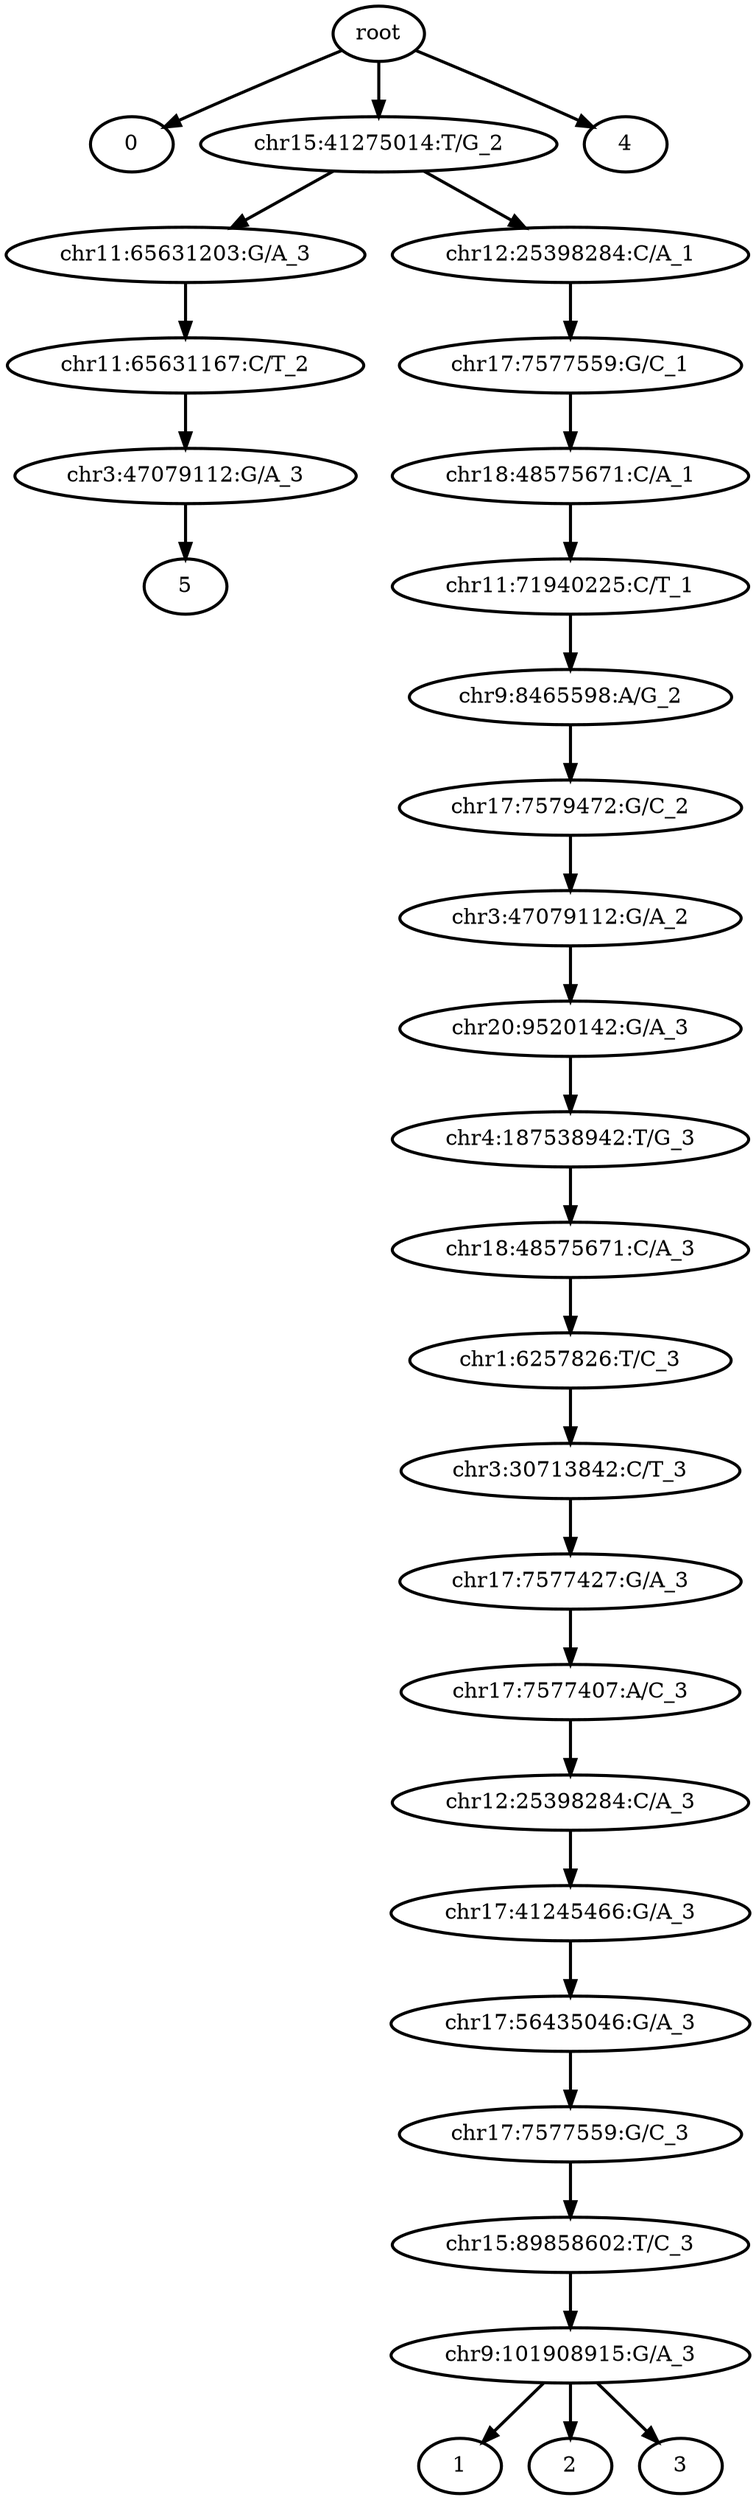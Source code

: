 digraph N {
	overlap="false"
	rankdir="TB"
	0 [label="root", style="bold"];
	1 [label="0", style="bold"];
	2 [label="chr15:41275014:T/G_2", style="bold"];
	3 [label="1", style="bold"];
	4 [label="2", style="bold"];
	5 [label="3", style="bold"];
	6 [label="4", style="bold"];
	7 [label="chr11:65631203:G/A_3", style="bold"];
	8 [label="chr11:65631167:C/T_2", style="bold"];
	9 [label="chr3:47079112:G/A_3", style="bold"];
	10 [label="5", style="bold"];
	11 [label="chr9:8465598:A/G_2", style="bold"];
	12 [label="chr17:7579472:G/C_2", style="bold"];
	13 [label="chr3:47079112:G/A_2", style="bold"];
	14 [label="chr20:9520142:G/A_3", style="bold"];
	15 [label="chr4:187538942:T/G_3", style="bold"];
	16 [label="chr18:48575671:C/A_3", style="bold"];
	17 [label="chr1:6257826:T/C_3", style="bold"];
	18 [label="chr3:30713842:C/T_3", style="bold"];
	19 [label="chr17:7577427:G/A_3", style="bold"];
	20 [label="chr17:7577407:A/C_3", style="bold"];
	21 [label="chr12:25398284:C/A_3", style="bold"];
	22 [label="chr17:41245466:G/A_3", style="bold"];
	23 [label="chr17:56435046:G/A_3", style="bold"];
	24 [label="chr17:7577559:G/C_3", style="bold"];
	25 [label="chr15:89858602:T/C_3", style="bold"];
	26 [label="chr9:101908915:G/A_3", style="bold"];
	27 [label="chr12:25398284:C/A_1", style="bold"];
	28 [label="chr17:7577559:G/C_1", style="bold"];
	29 [label="chr18:48575671:C/A_1", style="bold"];
	30 [label="chr11:71940225:C/T_1", style="bold"];
	0 -> 1 [style="bold"];
	0 -> 2 [style="bold"];
	0 -> 6 [style="bold"];
	2 -> 7 [style="bold"];
	2 -> 27 [style="bold"];
	7 -> 8 [style="bold"];
	8 -> 9 [style="bold"];
	9 -> 10 [style="bold"];
	11 -> 12 [style="bold"];
	12 -> 13 [style="bold"];
	13 -> 14 [style="bold"];
	14 -> 15 [style="bold"];
	15 -> 16 [style="bold"];
	16 -> 17 [style="bold"];
	17 -> 18 [style="bold"];
	18 -> 19 [style="bold"];
	19 -> 20 [style="bold"];
	20 -> 21 [style="bold"];
	21 -> 22 [style="bold"];
	22 -> 23 [style="bold"];
	23 -> 24 [style="bold"];
	24 -> 25 [style="bold"];
	25 -> 26 [style="bold"];
	26 -> 3 [style="bold"];
	26 -> 4 [style="bold"];
	26 -> 5 [style="bold"];
	27 -> 28 [style="bold"];
	28 -> 29 [style="bold"];
	29 -> 30 [style="bold"];
	30 -> 11 [style="bold"];
}